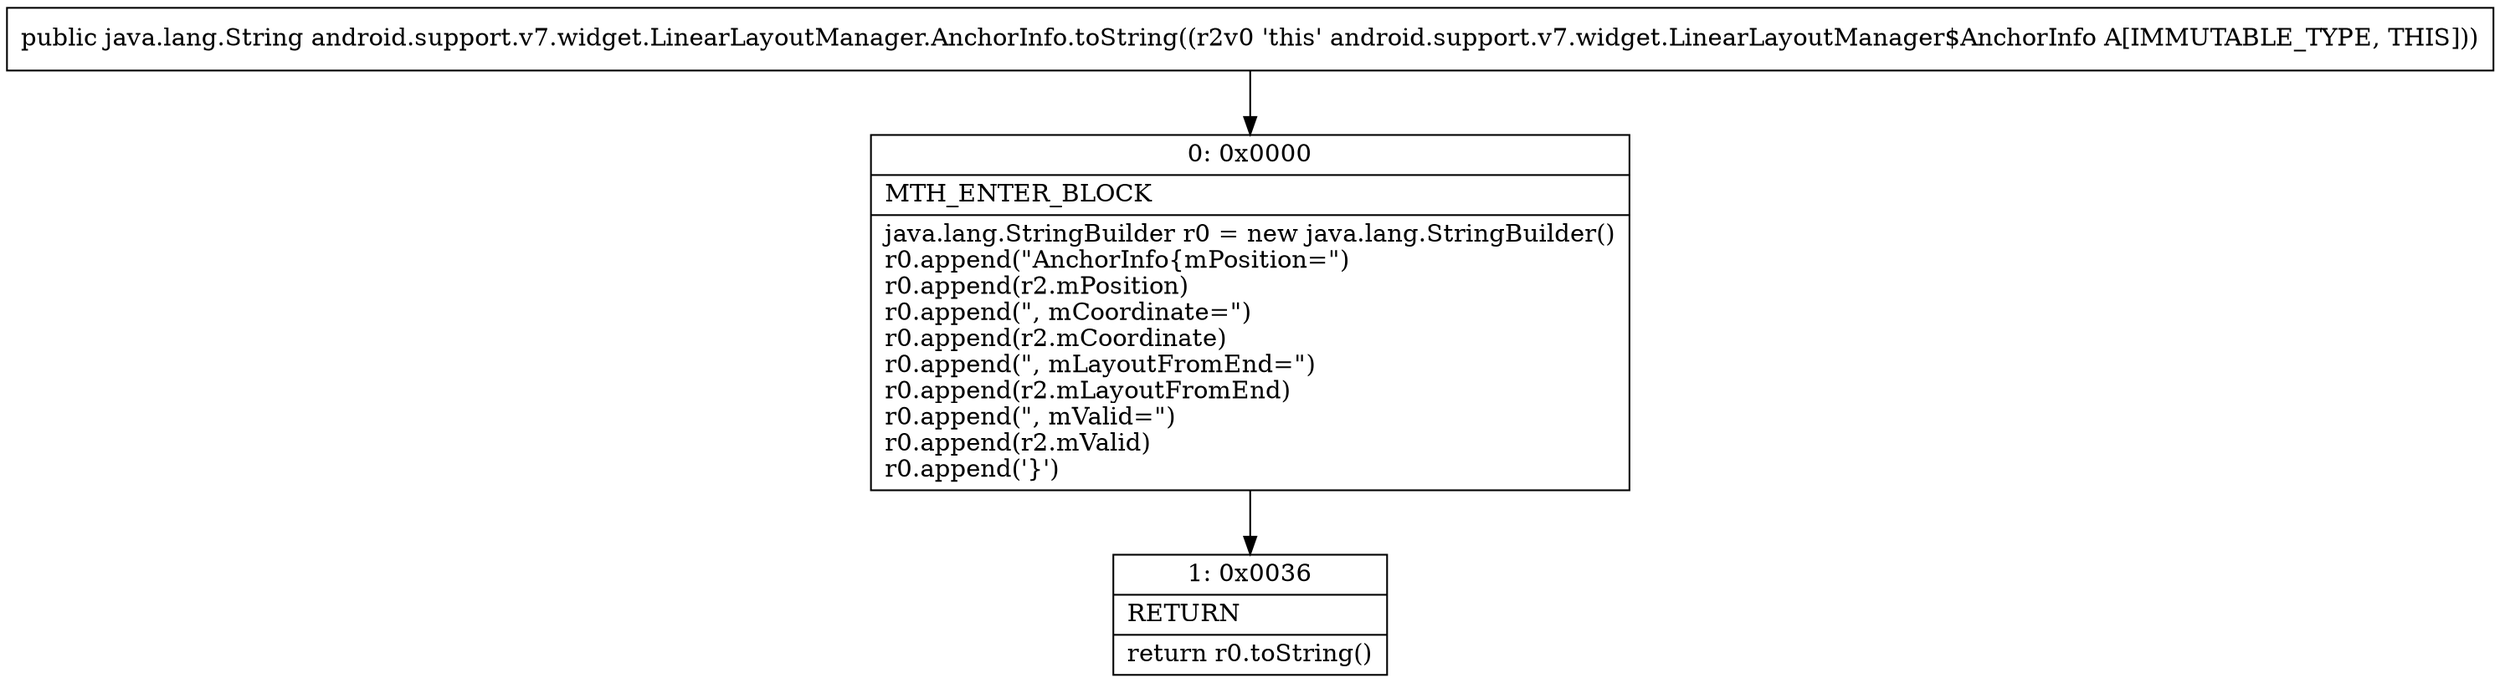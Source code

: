 digraph "CFG forandroid.support.v7.widget.LinearLayoutManager.AnchorInfo.toString()Ljava\/lang\/String;" {
Node_0 [shape=record,label="{0\:\ 0x0000|MTH_ENTER_BLOCK\l|java.lang.StringBuilder r0 = new java.lang.StringBuilder()\lr0.append(\"AnchorInfo\{mPosition=\")\lr0.append(r2.mPosition)\lr0.append(\", mCoordinate=\")\lr0.append(r2.mCoordinate)\lr0.append(\", mLayoutFromEnd=\")\lr0.append(r2.mLayoutFromEnd)\lr0.append(\", mValid=\")\lr0.append(r2.mValid)\lr0.append('\}')\l}"];
Node_1 [shape=record,label="{1\:\ 0x0036|RETURN\l|return r0.toString()\l}"];
MethodNode[shape=record,label="{public java.lang.String android.support.v7.widget.LinearLayoutManager.AnchorInfo.toString((r2v0 'this' android.support.v7.widget.LinearLayoutManager$AnchorInfo A[IMMUTABLE_TYPE, THIS])) }"];
MethodNode -> Node_0;
Node_0 -> Node_1;
}

